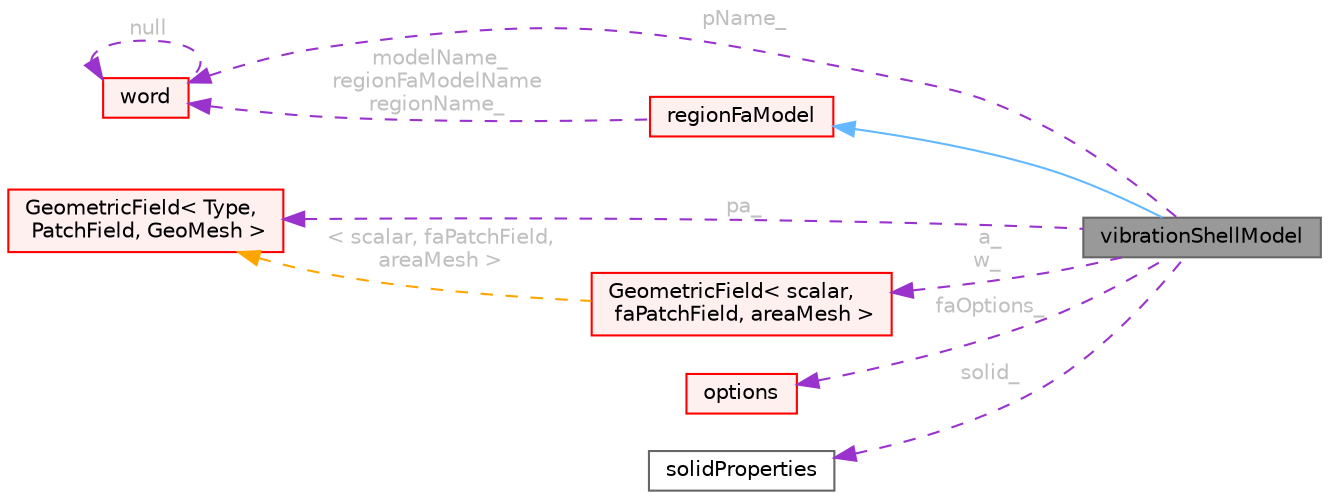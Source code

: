 digraph "vibrationShellModel"
{
 // LATEX_PDF_SIZE
  bgcolor="transparent";
  edge [fontname=Helvetica,fontsize=10,labelfontname=Helvetica,labelfontsize=10];
  node [fontname=Helvetica,fontsize=10,shape=box,height=0.2,width=0.4];
  rankdir="LR";
  Node1 [id="Node000001",label="vibrationShellModel",height=0.2,width=0.4,color="gray40", fillcolor="grey60", style="filled", fontcolor="black",tooltip=" "];
  Node2 -> Node1 [id="edge1_Node000001_Node000002",dir="back",color="steelblue1",style="solid",tooltip=" "];
  Node2 [id="Node000002",label="regionFaModel",height=0.2,width=0.4,color="red", fillcolor="#FFF0F0", style="filled",URL="$classFoam_1_1regionModels_1_1regionFaModel.html",tooltip="Base class for area region models."];
  Node23 -> Node2 [id="edge2_Node000002_Node000023",dir="back",color="darkorchid3",style="dashed",tooltip=" ",label=" modelName_\nregionFaModelName\nregionName_",fontcolor="grey" ];
  Node23 [id="Node000023",label="word",height=0.2,width=0.4,color="red", fillcolor="#FFF0F0", style="filled",URL="$classFoam_1_1word.html",tooltip="A class for handling words, derived from Foam::string."];
  Node23 -> Node23 [id="edge3_Node000023_Node000023",dir="back",color="darkorchid3",style="dashed",tooltip=" ",label=" null",fontcolor="grey" ];
  Node23 -> Node1 [id="edge4_Node000001_Node000023",dir="back",color="darkorchid3",style="dashed",tooltip=" ",label=" pName_",fontcolor="grey" ];
  Node54 -> Node1 [id="edge5_Node000001_Node000054",dir="back",color="darkorchid3",style="dashed",tooltip=" ",label=" pa_",fontcolor="grey" ];
  Node54 [id="Node000054",label="GeometricField\< Type,\l PatchField, GeoMesh \>",height=0.2,width=0.4,color="red", fillcolor="#FFF0F0", style="filled",URL="$classFoam_1_1GeometricField.html",tooltip="Generic GeometricField class."];
  Node76 -> Node1 [id="edge6_Node000001_Node000076",dir="back",color="darkorchid3",style="dashed",tooltip=" ",label=" a_\nw_",fontcolor="grey" ];
  Node76 [id="Node000076",label="GeometricField\< scalar,\l faPatchField, areaMesh \>",height=0.2,width=0.4,color="red", fillcolor="#FFF0F0", style="filled",URL="$classFoam_1_1GeometricField.html",tooltip=" "];
  Node54 -> Node76 [id="edge7_Node000076_Node000054",dir="back",color="orange",style="dashed",tooltip=" ",label=" \< scalar, faPatchField,\l areaMesh \>",fontcolor="grey" ];
  Node78 -> Node1 [id="edge8_Node000001_Node000078",dir="back",color="darkorchid3",style="dashed",tooltip=" ",label=" faOptions_",fontcolor="grey" ];
  Node78 [id="Node000078",label="options",height=0.2,width=0.4,color="red", fillcolor="#FFF0F0", style="filled",URL="$classFoam_1_1fa_1_1options.html",tooltip="Finite-area options."];
  Node83 -> Node1 [id="edge9_Node000001_Node000083",dir="back",color="darkorchid3",style="dashed",tooltip=" ",label=" solid_",fontcolor="grey" ];
  Node83 [id="Node000083",label="solidProperties",height=0.2,width=0.4,color="gray40", fillcolor="white", style="filled",URL="$classFoam_1_1solidProperties.html",tooltip="The thermophysical properties of a solid."];
}
